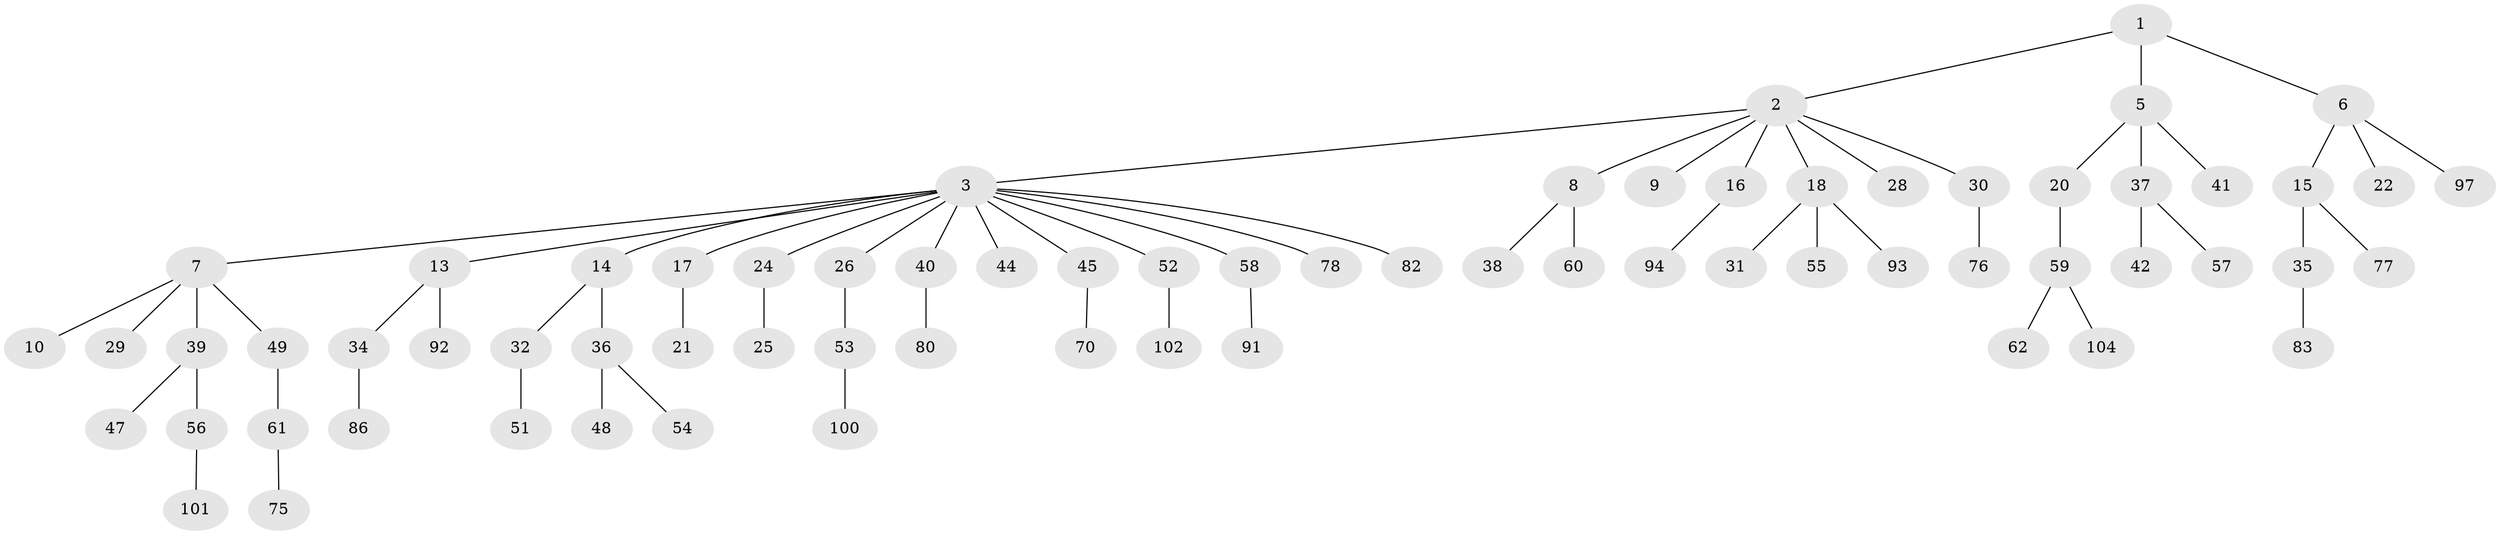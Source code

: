 // original degree distribution, {3: 0.1346153846153846, 6: 0.009615384615384616, 5: 0.019230769230769232, 11: 0.009615384615384616, 4: 0.04807692307692308, 2: 0.34615384615384615, 1: 0.4326923076923077}
// Generated by graph-tools (version 1.1) at 2025/11/02/27/25 16:11:28]
// undirected, 70 vertices, 69 edges
graph export_dot {
graph [start="1"]
  node [color=gray90,style=filled];
  1;
  2 [super="+11"];
  3 [super="+4"];
  5 [super="+12"];
  6 [super="+89"];
  7 [super="+23"];
  8;
  9 [super="+64"];
  10 [super="+19"];
  13 [super="+27"];
  14;
  15 [super="+46"];
  16;
  17;
  18 [super="+65"];
  20;
  21 [super="+63"];
  22;
  24;
  25 [super="+95"];
  26 [super="+50"];
  28;
  29 [super="+85"];
  30 [super="+33"];
  31;
  32 [super="+74"];
  34;
  35 [super="+69"];
  36 [super="+43"];
  37 [super="+98"];
  38;
  39;
  40 [super="+67"];
  41 [super="+71"];
  42 [super="+96"];
  44;
  45;
  47 [super="+66"];
  48;
  49 [super="+73"];
  51 [super="+90"];
  52;
  53 [super="+68"];
  54;
  55;
  56 [super="+84"];
  57;
  58;
  59 [super="+81"];
  60;
  61 [super="+72"];
  62;
  70 [super="+99"];
  75 [super="+88"];
  76;
  77 [super="+79"];
  78;
  80;
  82;
  83;
  86 [super="+87"];
  91;
  92;
  93;
  94;
  97;
  100 [super="+103"];
  101;
  102;
  104;
  1 -- 2;
  1 -- 5;
  1 -- 6;
  2 -- 3;
  2 -- 8;
  2 -- 9;
  2 -- 16;
  2 -- 18;
  2 -- 28;
  2 -- 30;
  3 -- 7;
  3 -- 45;
  3 -- 82;
  3 -- 26;
  3 -- 40;
  3 -- 44;
  3 -- 13;
  3 -- 14;
  3 -- 78;
  3 -- 17;
  3 -- 52;
  3 -- 24;
  3 -- 58;
  5 -- 20;
  5 -- 41;
  5 -- 37;
  6 -- 15;
  6 -- 22;
  6 -- 97;
  7 -- 10;
  7 -- 49;
  7 -- 39;
  7 -- 29;
  8 -- 38;
  8 -- 60;
  13 -- 92;
  13 -- 34;
  14 -- 32;
  14 -- 36;
  15 -- 35;
  15 -- 77;
  16 -- 94;
  17 -- 21;
  18 -- 31;
  18 -- 55;
  18 -- 93;
  20 -- 59;
  24 -- 25;
  26 -- 53;
  30 -- 76;
  32 -- 51;
  34 -- 86;
  35 -- 83;
  36 -- 48;
  36 -- 54;
  37 -- 42;
  37 -- 57;
  39 -- 47;
  39 -- 56;
  40 -- 80;
  45 -- 70;
  49 -- 61;
  52 -- 102;
  53 -- 100;
  56 -- 101;
  58 -- 91;
  59 -- 62;
  59 -- 104;
  61 -- 75;
}
